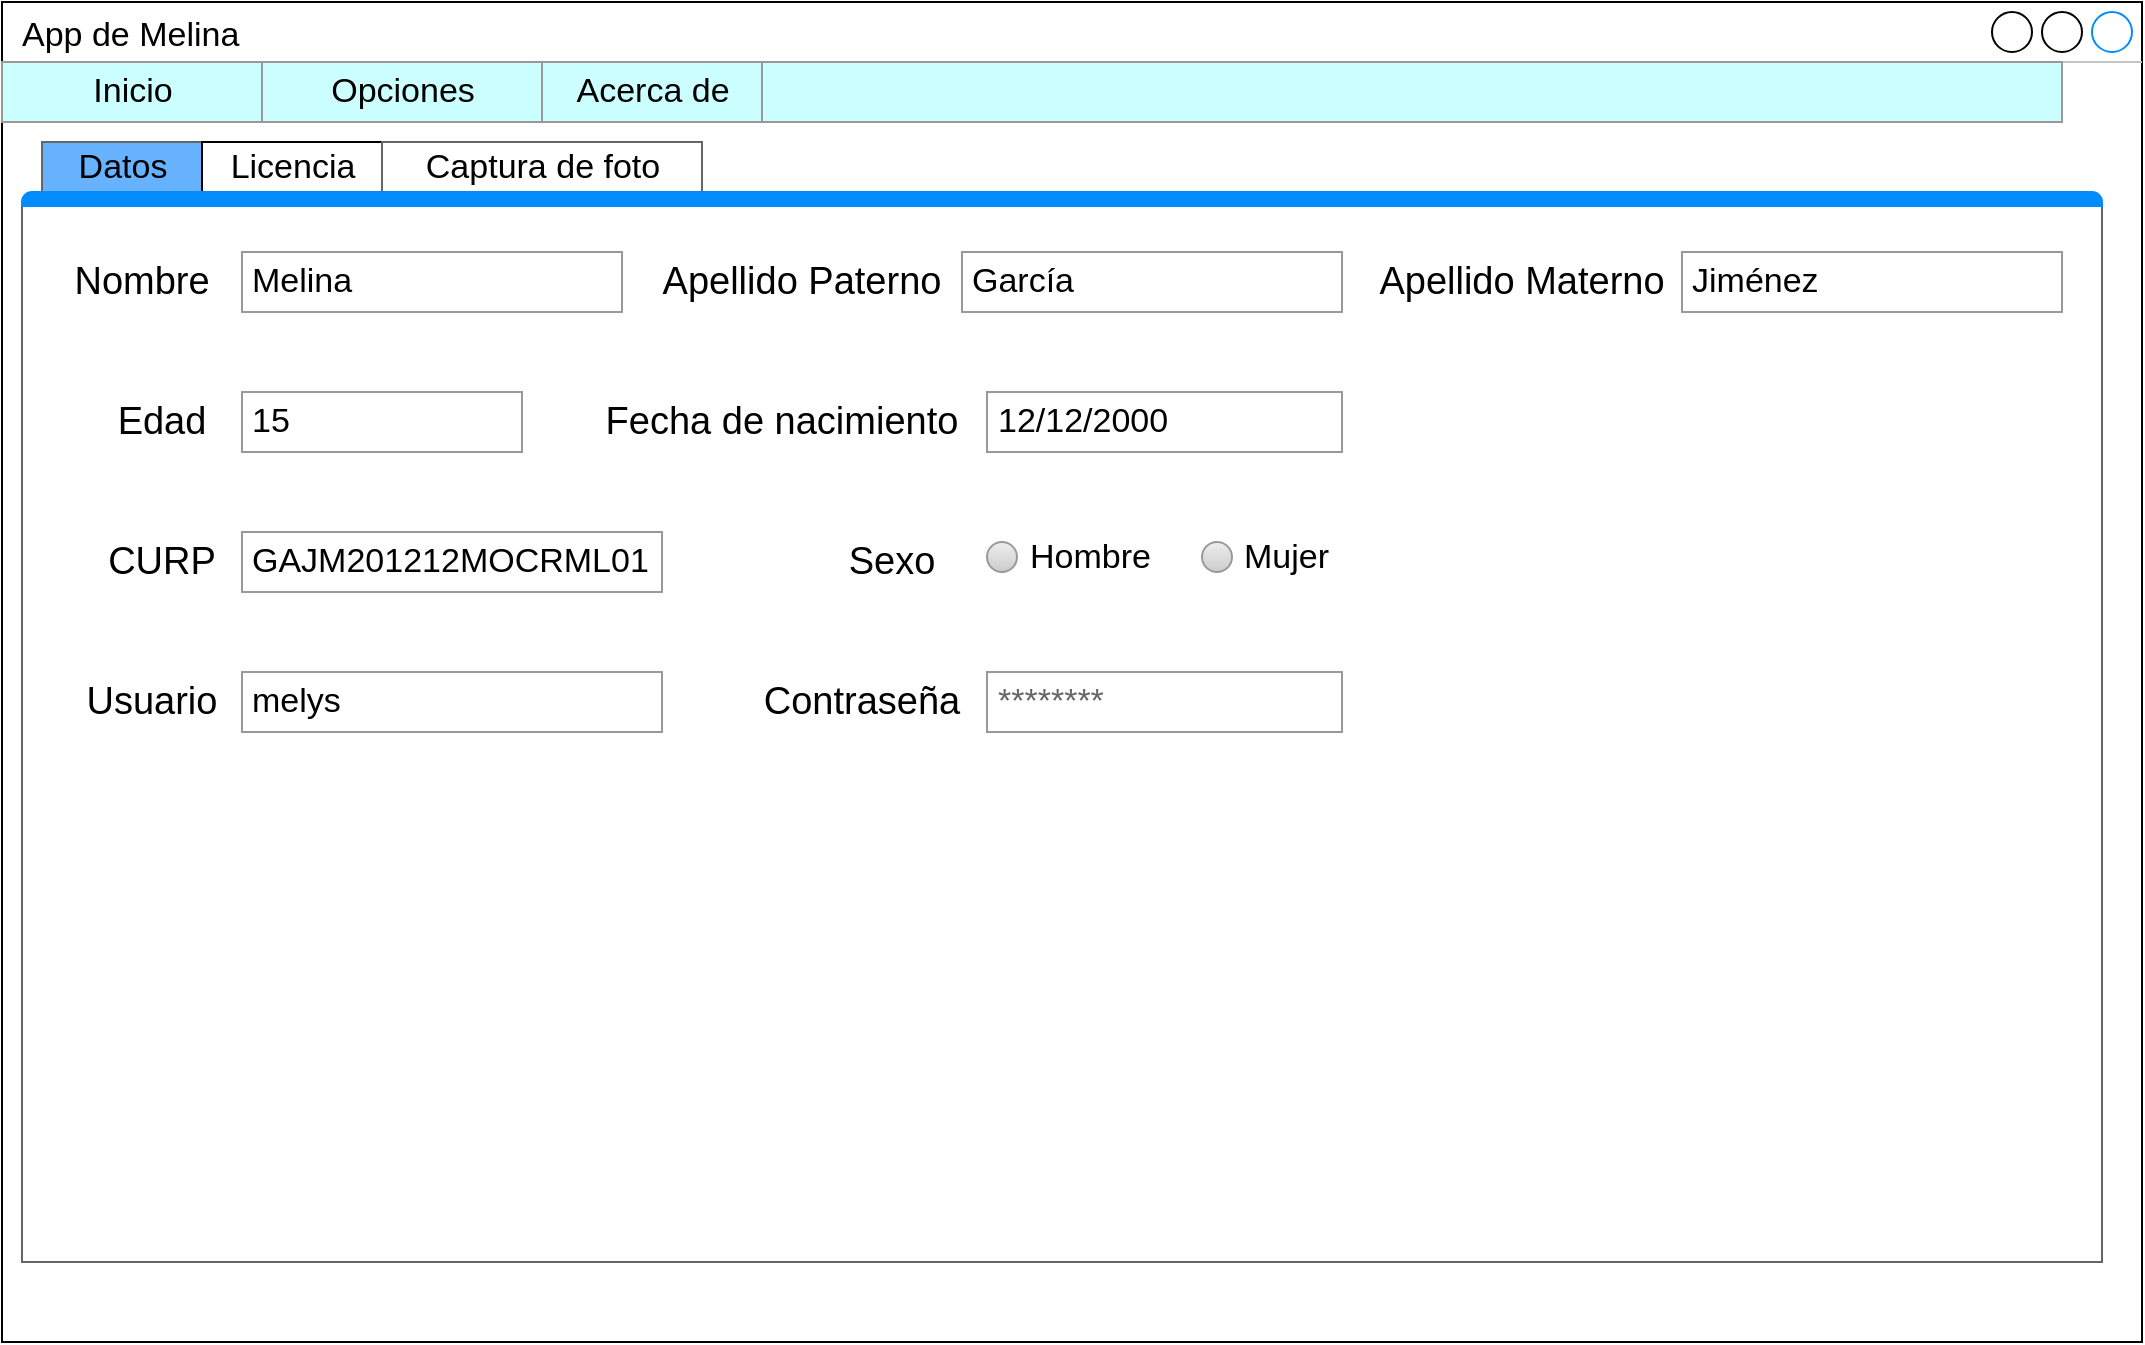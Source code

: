 <mxfile version="12.9.12" type="github">
  <diagram name="Page-1" id="03018318-947c-dd8e-b7a3-06fadd420f32">
    <mxGraphModel dx="868" dy="433" grid="1" gridSize="10" guides="1" tooltips="1" connect="0" arrows="1" fold="1" page="1" pageScale="1" pageWidth="1100" pageHeight="850" background="#ffffff" math="0" shadow="0">
      <root>
        <mxCell id="0" />
        <mxCell id="1" parent="0" />
        <mxCell id="MS3hucVQkS1xz92XcRkH-2" value="App de Melina" style="strokeWidth=1;shadow=0;dashed=0;align=center;html=1;shape=mxgraph.mockup.containers.window;align=left;verticalAlign=top;spacingLeft=8;strokeColor2=#008cff;strokeColor3=#c4c4c4;fontColor=#000000;mainText=;fontSize=17;labelBackgroundColor=none;" vertex="1" parent="1">
          <mxGeometry x="20" width="1070" height="670" as="geometry" />
        </mxCell>
        <mxCell id="UYhLNDBsdcXB9qeAo692-6" value="" style="strokeWidth=1;shadow=0;dashed=0;align=center;html=1;shape=mxgraph.mockup.containers.marginRect2;rectMarginTop=32;strokeColor=#666666;gradientColor=none;" parent="1" vertex="1">
          <mxGeometry x="30" y="70" width="1040" height="560" as="geometry" />
        </mxCell>
        <mxCell id="UYhLNDBsdcXB9qeAo692-7" value="Datos" style="strokeColor=inherit;fillColor=#66B2FF;gradientColor=inherit;strokeWidth=1;shadow=0;dashed=0;align=center;html=1;shape=mxgraph.mockup.containers.rrect;rSize=0;fontSize=17;fontColor=#000000;gradientColor=none;" parent="UYhLNDBsdcXB9qeAo692-6" vertex="1">
          <mxGeometry width="80" height="25" relative="1" as="geometry">
            <mxPoint x="10" as="offset" />
          </mxGeometry>
        </mxCell>
        <mxCell id="UYhLNDBsdcXB9qeAo692-8" value="Licencia" style="strokeWidth=1;shadow=0;dashed=0;align=center;html=1;shape=mxgraph.mockup.containers.rrect;rSize=0;fontSize=17;fontColor=#000000;strokeColor=#000000;fillColor=#FFFFFF;" parent="UYhLNDBsdcXB9qeAo692-6" vertex="1">
          <mxGeometry width="90" height="25" relative="1" as="geometry">
            <mxPoint x="90" as="offset" />
          </mxGeometry>
        </mxCell>
        <mxCell id="UYhLNDBsdcXB9qeAo692-9" value="Captura de foto" style="strokeColor=inherit;fillColor=inherit;gradientColor=inherit;strokeWidth=1;shadow=0;dashed=0;align=center;html=1;shape=mxgraph.mockup.containers.rrect;rSize=0;fontSize=17;fontColor=#000000;gradientColor=none;" parent="UYhLNDBsdcXB9qeAo692-6" vertex="1">
          <mxGeometry width="160" height="25" relative="1" as="geometry">
            <mxPoint x="180" as="offset" />
          </mxGeometry>
        </mxCell>
        <mxCell id="UYhLNDBsdcXB9qeAo692-10" value="" style="strokeWidth=1;shadow=0;dashed=0;align=center;html=1;shape=mxgraph.mockup.containers.topButton;rSize=5;strokeColor=#008cff;fillColor=#008cff;gradientColor=none;resizeWidth=1;movable=0;deletable=1;" parent="UYhLNDBsdcXB9qeAo692-6" vertex="1">
          <mxGeometry width="1040" height="7" relative="1" as="geometry">
            <mxPoint y="25" as="offset" />
          </mxGeometry>
        </mxCell>
        <mxCell id="MS3hucVQkS1xz92XcRkH-1" value="Nombre" style="text;html=1;strokeColor=none;fillColor=none;align=center;verticalAlign=middle;whiteSpace=wrap;rounded=0;fontColor=#000000;fontSize=19;" vertex="1" parent="UYhLNDBsdcXB9qeAo692-6">
          <mxGeometry x="40" y="60" width="40" height="20" as="geometry" />
        </mxCell>
        <mxCell id="MS3hucVQkS1xz92XcRkH-5" value="Melina" style="strokeWidth=1;shadow=0;dashed=0;align=center;html=1;shape=mxgraph.mockup.forms.pwField;strokeColor=#999999;mainText=;align=left;fontColor=#000000;fontSize=17;spacingLeft=3;" vertex="1" parent="UYhLNDBsdcXB9qeAo692-6">
          <mxGeometry x="110" y="55" width="190" height="30" as="geometry" />
        </mxCell>
        <mxCell id="MS3hucVQkS1xz92XcRkH-6" value="Apellido Paterno" style="text;html=1;strokeColor=none;fillColor=none;align=center;verticalAlign=middle;whiteSpace=wrap;rounded=0;fontColor=#000000;fontSize=19;" vertex="1" parent="UYhLNDBsdcXB9qeAo692-6">
          <mxGeometry x="310" y="60" width="160" height="20" as="geometry" />
        </mxCell>
        <mxCell id="MS3hucVQkS1xz92XcRkH-7" value="García" style="strokeWidth=1;shadow=0;dashed=0;align=center;html=1;shape=mxgraph.mockup.forms.pwField;strokeColor=#999999;mainText=;align=left;fontColor=#000000;fontSize=17;spacingLeft=3;" vertex="1" parent="UYhLNDBsdcXB9qeAo692-6">
          <mxGeometry x="470" y="55" width="190" height="30" as="geometry" />
        </mxCell>
        <mxCell id="MS3hucVQkS1xz92XcRkH-8" value="Apellido Materno" style="text;html=1;strokeColor=none;fillColor=none;align=center;verticalAlign=middle;whiteSpace=wrap;rounded=0;fontColor=#000000;fontSize=19;" vertex="1" parent="UYhLNDBsdcXB9qeAo692-6">
          <mxGeometry x="670" y="60" width="160" height="20" as="geometry" />
        </mxCell>
        <mxCell id="MS3hucVQkS1xz92XcRkH-9" value="Jiménez" style="strokeWidth=1;shadow=0;dashed=0;align=center;html=1;shape=mxgraph.mockup.forms.pwField;strokeColor=#999999;mainText=;align=left;fontColor=#000000;fontSize=17;spacingLeft=3;" vertex="1" parent="UYhLNDBsdcXB9qeAo692-6">
          <mxGeometry x="830" y="55" width="190" height="30" as="geometry" />
        </mxCell>
        <mxCell id="MS3hucVQkS1xz92XcRkH-10" value="Edad" style="text;html=1;strokeColor=none;fillColor=none;align=center;verticalAlign=middle;whiteSpace=wrap;rounded=0;fontColor=#000000;fontSize=19;" vertex="1" parent="UYhLNDBsdcXB9qeAo692-6">
          <mxGeometry x="50" y="130" width="40" height="20" as="geometry" />
        </mxCell>
        <mxCell id="MS3hucVQkS1xz92XcRkH-11" value="15" style="strokeWidth=1;shadow=0;dashed=0;align=center;html=1;shape=mxgraph.mockup.forms.pwField;strokeColor=#999999;mainText=;align=left;fontColor=#000000;fontSize=17;spacingLeft=3;" vertex="1" parent="UYhLNDBsdcXB9qeAo692-6">
          <mxGeometry x="110" y="125" width="140" height="30" as="geometry" />
        </mxCell>
        <mxCell id="MS3hucVQkS1xz92XcRkH-12" value="Fecha de nacimiento" style="text;html=1;strokeColor=none;fillColor=none;align=center;verticalAlign=middle;whiteSpace=wrap;rounded=0;fontColor=#000000;fontSize=19;" vertex="1" parent="UYhLNDBsdcXB9qeAo692-6">
          <mxGeometry x="250" y="130" width="260" height="20" as="geometry" />
        </mxCell>
        <mxCell id="MS3hucVQkS1xz92XcRkH-13" value="12/12/2000" style="strokeWidth=1;shadow=0;dashed=0;align=center;html=1;shape=mxgraph.mockup.forms.pwField;strokeColor=#999999;mainText=;align=left;fontColor=#000000;fontSize=17;spacingLeft=3;" vertex="1" parent="UYhLNDBsdcXB9qeAo692-6">
          <mxGeometry x="482.5" y="125" width="177.5" height="30" as="geometry" />
        </mxCell>
        <mxCell id="MS3hucVQkS1xz92XcRkH-14" value="CURP" style="text;html=1;strokeColor=none;fillColor=none;align=center;verticalAlign=middle;whiteSpace=wrap;rounded=0;fontColor=#000000;fontSize=19;" vertex="1" parent="UYhLNDBsdcXB9qeAo692-6">
          <mxGeometry x="35" y="200" width="70" height="20" as="geometry" />
        </mxCell>
        <mxCell id="MS3hucVQkS1xz92XcRkH-15" value="GAJM201212MOCRML01" style="strokeWidth=1;shadow=0;dashed=0;align=center;html=1;shape=mxgraph.mockup.forms.pwField;strokeColor=#999999;mainText=;align=left;fontColor=#000000;fontSize=17;spacingLeft=3;" vertex="1" parent="UYhLNDBsdcXB9qeAo692-6">
          <mxGeometry x="110" y="195" width="210" height="30" as="geometry" />
        </mxCell>
        <mxCell id="MS3hucVQkS1xz92XcRkH-16" value="Sexo" style="text;html=1;strokeColor=none;fillColor=none;align=center;verticalAlign=middle;whiteSpace=wrap;rounded=0;fontColor=#000000;fontSize=19;" vertex="1" parent="UYhLNDBsdcXB9qeAo692-6">
          <mxGeometry x="400" y="200" width="70" height="20" as="geometry" />
        </mxCell>
        <mxCell id="MS3hucVQkS1xz92XcRkH-17" value="Hombre" style="shape=ellipse;fillColor=#eeeeee;strokeColor=#999999;gradientColor=#cccccc;html=1;align=left;spacingLeft=4;fontSize=17;fontColor=#000000;labelPosition=right;shadow=0;" vertex="1" parent="UYhLNDBsdcXB9qeAo692-6">
          <mxGeometry x="482.5" y="200" width="15" height="15" as="geometry" />
        </mxCell>
        <mxCell id="MS3hucVQkS1xz92XcRkH-19" value="Mujer" style="shape=ellipse;fillColor=#eeeeee;strokeColor=#999999;gradientColor=#cccccc;html=1;align=left;spacingLeft=4;fontSize=17;fontColor=#000000;labelPosition=right;shadow=0;" vertex="1" parent="UYhLNDBsdcXB9qeAo692-6">
          <mxGeometry x="590" y="200" width="15" height="15" as="geometry" />
        </mxCell>
        <mxCell id="MS3hucVQkS1xz92XcRkH-22" value="Usuario" style="text;html=1;strokeColor=none;fillColor=none;align=center;verticalAlign=middle;whiteSpace=wrap;rounded=0;fontColor=#000000;fontSize=19;" vertex="1" parent="UYhLNDBsdcXB9qeAo692-6">
          <mxGeometry x="30" y="270" width="70" height="20" as="geometry" />
        </mxCell>
        <mxCell id="MS3hucVQkS1xz92XcRkH-23" value="melys" style="strokeWidth=1;shadow=0;dashed=0;align=center;html=1;shape=mxgraph.mockup.forms.pwField;strokeColor=#999999;mainText=;align=left;fontColor=#000000;fontSize=17;spacingLeft=3;" vertex="1" parent="UYhLNDBsdcXB9qeAo692-6">
          <mxGeometry x="110" y="265" width="210" height="30" as="geometry" />
        </mxCell>
        <mxCell id="MS3hucVQkS1xz92XcRkH-24" value="Contraseña" style="text;html=1;strokeColor=none;fillColor=none;align=center;verticalAlign=middle;whiteSpace=wrap;rounded=0;fontColor=#000000;fontSize=19;" vertex="1" parent="UYhLNDBsdcXB9qeAo692-6">
          <mxGeometry x="360" y="270" width="120" height="20" as="geometry" />
        </mxCell>
        <mxCell id="MS3hucVQkS1xz92XcRkH-25" value="********" style="strokeWidth=1;shadow=0;dashed=0;align=center;html=1;shape=mxgraph.mockup.forms.pwField;strokeColor=#999999;mainText=;align=left;fontColor=#666666;fontSize=17;spacingLeft=3;" vertex="1" parent="UYhLNDBsdcXB9qeAo692-6">
          <mxGeometry x="482.5" y="265" width="177.5" height="30" as="geometry" />
        </mxCell>
        <mxCell id="UYhLNDBsdcXB9qeAo692-14" value="" style="strokeWidth=1;shadow=0;dashed=0;align=center;html=1;shape=mxgraph.mockup.forms.rrect;rSize=0;strokeColor=#999999;fillColor=#CCFFFF;fontColor=#000000;" parent="1" vertex="1">
          <mxGeometry x="20" y="30" width="1030" height="30" as="geometry" />
        </mxCell>
        <mxCell id="UYhLNDBsdcXB9qeAo692-15" value="Inicio" style="strokeColor=inherit;fillColor=inherit;gradientColor=inherit;strokeWidth=1;shadow=0;dashed=0;align=center;html=1;shape=mxgraph.mockup.forms.rrect;rSize=0;fontSize=17;fontColor=#000000;" parent="UYhLNDBsdcXB9qeAo692-14" vertex="1">
          <mxGeometry width="130" height="30" as="geometry" />
        </mxCell>
        <mxCell id="UYhLNDBsdcXB9qeAo692-16" value="Opciones" style="strokeColor=inherit;fillColor=inherit;gradientColor=inherit;strokeWidth=1;shadow=0;dashed=0;align=center;html=1;shape=mxgraph.mockup.forms.rrect;rSize=0;fontSize=17;fontColor=#000000;" parent="UYhLNDBsdcXB9qeAo692-14" vertex="1">
          <mxGeometry x="130" width="140" height="30" as="geometry" />
        </mxCell>
        <mxCell id="UYhLNDBsdcXB9qeAo692-17" value="Acerca de" style="strokeColor=inherit;fillColor=inherit;gradientColor=inherit;strokeWidth=1;shadow=0;dashed=0;align=center;html=1;shape=mxgraph.mockup.forms.rrect;rSize=0;fontSize=17;fontColor=#000000;" parent="UYhLNDBsdcXB9qeAo692-14" vertex="1">
          <mxGeometry x="270" width="110" height="30" as="geometry" />
        </mxCell>
      </root>
    </mxGraphModel>
  </diagram>
</mxfile>
